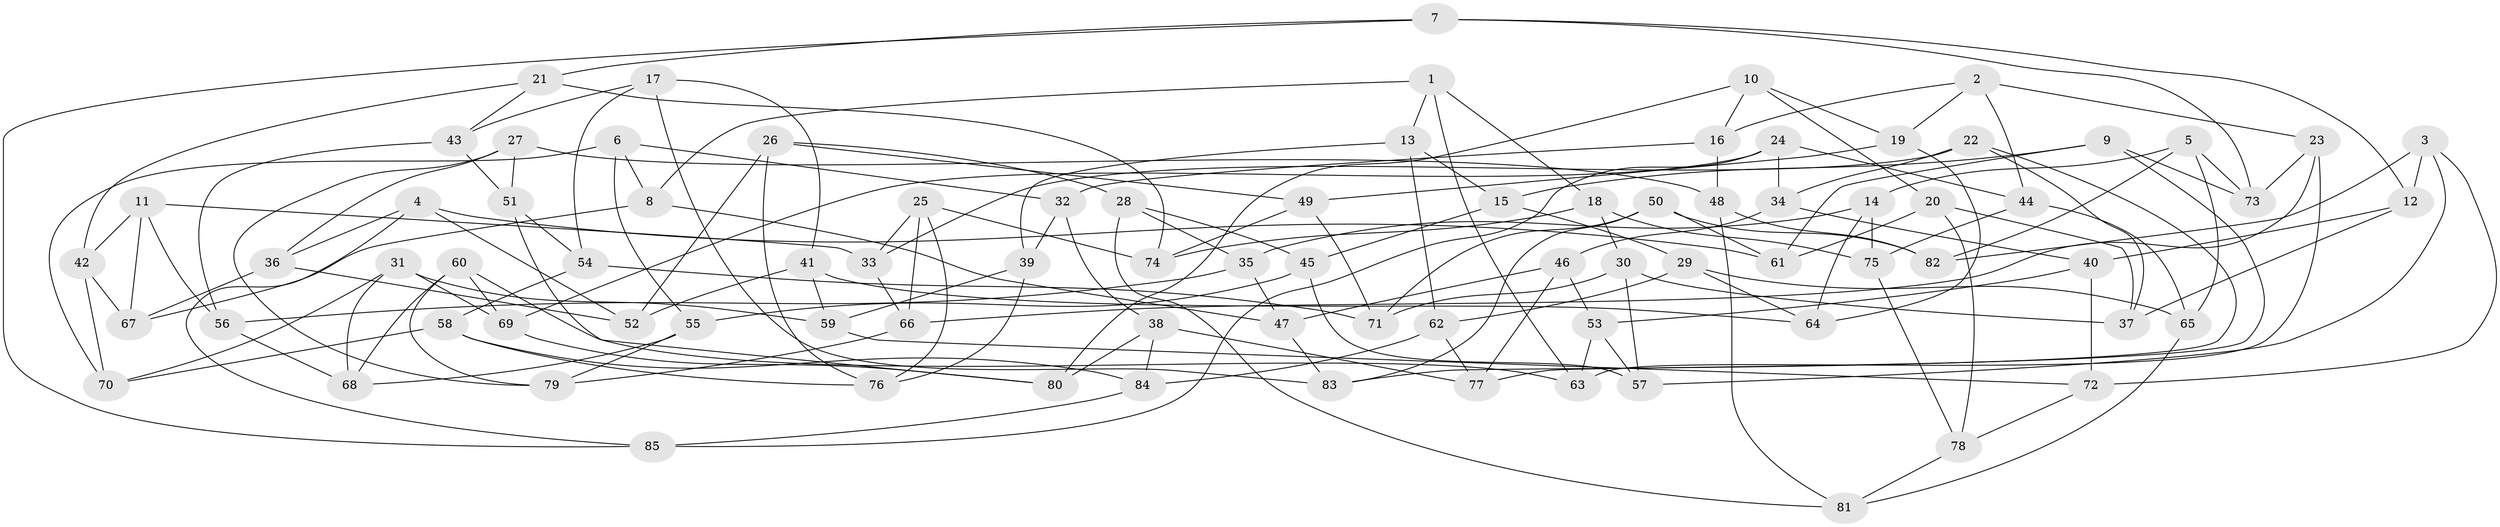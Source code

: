// coarse degree distribution, {3: 0.11904761904761904, 5: 0.21428571428571427, 8: 0.11904761904761904, 4: 0.40476190476190477, 7: 0.047619047619047616, 6: 0.047619047619047616, 11: 0.023809523809523808, 9: 0.023809523809523808}
// Generated by graph-tools (version 1.1) at 2025/03/03/04/25 22:03:01]
// undirected, 85 vertices, 170 edges
graph export_dot {
graph [start="1"]
  node [color=gray90,style=filled];
  1;
  2;
  3;
  4;
  5;
  6;
  7;
  8;
  9;
  10;
  11;
  12;
  13;
  14;
  15;
  16;
  17;
  18;
  19;
  20;
  21;
  22;
  23;
  24;
  25;
  26;
  27;
  28;
  29;
  30;
  31;
  32;
  33;
  34;
  35;
  36;
  37;
  38;
  39;
  40;
  41;
  42;
  43;
  44;
  45;
  46;
  47;
  48;
  49;
  50;
  51;
  52;
  53;
  54;
  55;
  56;
  57;
  58;
  59;
  60;
  61;
  62;
  63;
  64;
  65;
  66;
  67;
  68;
  69;
  70;
  71;
  72;
  73;
  74;
  75;
  76;
  77;
  78;
  79;
  80;
  81;
  82;
  83;
  84;
  85;
  1 -- 63;
  1 -- 13;
  1 -- 8;
  1 -- 18;
  2 -- 23;
  2 -- 19;
  2 -- 16;
  2 -- 44;
  3 -- 82;
  3 -- 12;
  3 -- 57;
  3 -- 72;
  4 -- 85;
  4 -- 36;
  4 -- 52;
  4 -- 61;
  5 -- 82;
  5 -- 65;
  5 -- 73;
  5 -- 14;
  6 -- 70;
  6 -- 55;
  6 -- 8;
  6 -- 32;
  7 -- 73;
  7 -- 85;
  7 -- 21;
  7 -- 12;
  8 -- 67;
  8 -- 47;
  9 -- 77;
  9 -- 15;
  9 -- 61;
  9 -- 73;
  10 -- 16;
  10 -- 20;
  10 -- 19;
  10 -- 80;
  11 -- 67;
  11 -- 33;
  11 -- 42;
  11 -- 56;
  12 -- 37;
  12 -- 40;
  13 -- 15;
  13 -- 39;
  13 -- 62;
  14 -- 75;
  14 -- 35;
  14 -- 64;
  15 -- 29;
  15 -- 45;
  16 -- 32;
  16 -- 48;
  17 -- 54;
  17 -- 43;
  17 -- 83;
  17 -- 41;
  18 -- 74;
  18 -- 75;
  18 -- 30;
  19 -- 64;
  19 -- 49;
  20 -- 37;
  20 -- 78;
  20 -- 61;
  21 -- 43;
  21 -- 74;
  21 -- 42;
  22 -- 37;
  22 -- 33;
  22 -- 34;
  22 -- 83;
  23 -- 73;
  23 -- 63;
  23 -- 66;
  24 -- 34;
  24 -- 69;
  24 -- 44;
  24 -- 85;
  25 -- 76;
  25 -- 66;
  25 -- 74;
  25 -- 33;
  26 -- 76;
  26 -- 28;
  26 -- 52;
  26 -- 49;
  27 -- 36;
  27 -- 51;
  27 -- 79;
  27 -- 48;
  28 -- 81;
  28 -- 35;
  28 -- 45;
  29 -- 65;
  29 -- 62;
  29 -- 64;
  30 -- 57;
  30 -- 71;
  30 -- 37;
  31 -- 70;
  31 -- 68;
  31 -- 69;
  31 -- 59;
  32 -- 38;
  32 -- 39;
  33 -- 66;
  34 -- 40;
  34 -- 46;
  35 -- 47;
  35 -- 56;
  36 -- 67;
  36 -- 52;
  38 -- 80;
  38 -- 84;
  38 -- 77;
  39 -- 59;
  39 -- 76;
  40 -- 72;
  40 -- 53;
  41 -- 64;
  41 -- 52;
  41 -- 59;
  42 -- 67;
  42 -- 70;
  43 -- 56;
  43 -- 51;
  44 -- 65;
  44 -- 75;
  45 -- 57;
  45 -- 55;
  46 -- 47;
  46 -- 77;
  46 -- 53;
  47 -- 83;
  48 -- 81;
  48 -- 82;
  49 -- 74;
  49 -- 71;
  50 -- 83;
  50 -- 71;
  50 -- 82;
  50 -- 61;
  51 -- 80;
  51 -- 54;
  53 -- 63;
  53 -- 57;
  54 -- 71;
  54 -- 58;
  55 -- 68;
  55 -- 79;
  56 -- 68;
  58 -- 76;
  58 -- 84;
  58 -- 70;
  59 -- 72;
  60 -- 69;
  60 -- 63;
  60 -- 79;
  60 -- 68;
  62 -- 77;
  62 -- 84;
  65 -- 81;
  66 -- 79;
  69 -- 80;
  72 -- 78;
  75 -- 78;
  78 -- 81;
  84 -- 85;
}
